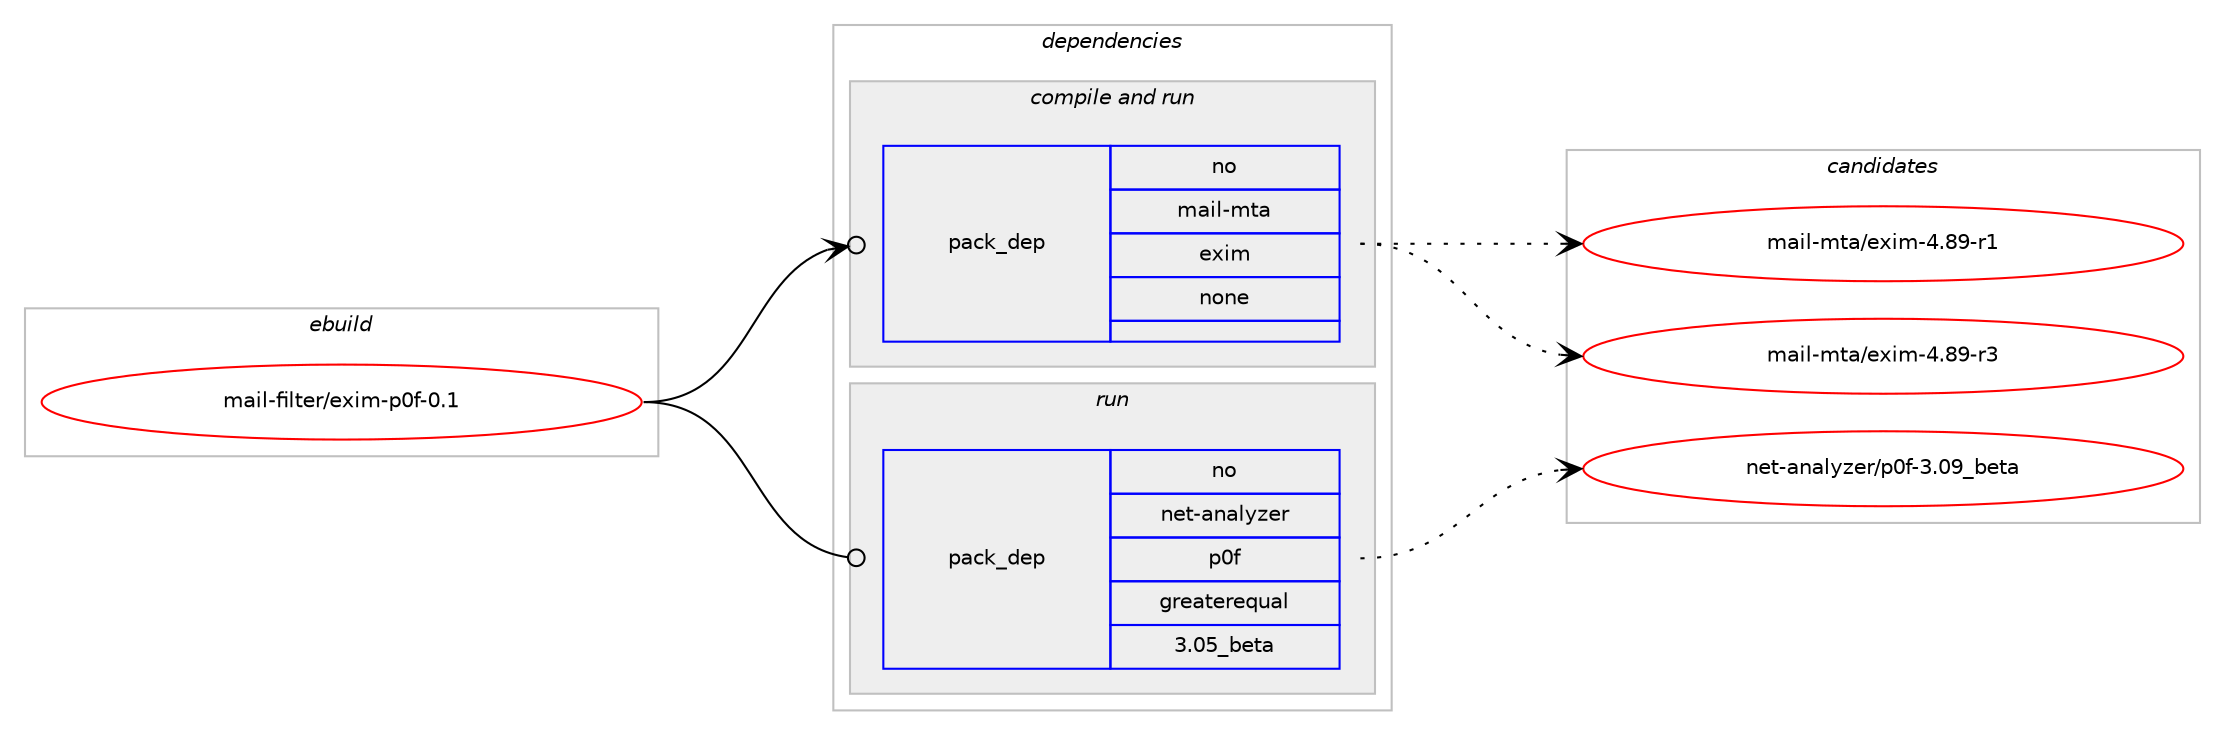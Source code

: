 digraph prolog {

# *************
# Graph options
# *************

newrank=true;
concentrate=true;
compound=true;
graph [rankdir=LR,fontname=Helvetica,fontsize=10,ranksep=1.5];#, ranksep=2.5, nodesep=0.2];
edge  [arrowhead=vee];
node  [fontname=Helvetica,fontsize=10];

# **********
# The ebuild
# **********

subgraph cluster_leftcol {
color=gray;
rank=same;
label=<<i>ebuild</i>>;
id [label="mail-filter/exim-p0f-0.1", color=red, width=4, href="../mail-filter/exim-p0f-0.1.svg"];
}

# ****************
# The dependencies
# ****************

subgraph cluster_midcol {
color=gray;
label=<<i>dependencies</i>>;
subgraph cluster_compile {
fillcolor="#eeeeee";
style=filled;
label=<<i>compile</i>>;
}
subgraph cluster_compileandrun {
fillcolor="#eeeeee";
style=filled;
label=<<i>compile and run</i>>;
subgraph pack251857 {
dependency342490 [label=<<TABLE BORDER="0" CELLBORDER="1" CELLSPACING="0" CELLPADDING="4" WIDTH="220"><TR><TD ROWSPAN="6" CELLPADDING="30">pack_dep</TD></TR><TR><TD WIDTH="110">no</TD></TR><TR><TD>mail-mta</TD></TR><TR><TD>exim</TD></TR><TR><TD>none</TD></TR><TR><TD></TD></TR></TABLE>>, shape=none, color=blue];
}
id:e -> dependency342490:w [weight=20,style="solid",arrowhead="odotvee"];
}
subgraph cluster_run {
fillcolor="#eeeeee";
style=filled;
label=<<i>run</i>>;
subgraph pack251858 {
dependency342491 [label=<<TABLE BORDER="0" CELLBORDER="1" CELLSPACING="0" CELLPADDING="4" WIDTH="220"><TR><TD ROWSPAN="6" CELLPADDING="30">pack_dep</TD></TR><TR><TD WIDTH="110">no</TD></TR><TR><TD>net-analyzer</TD></TR><TR><TD>p0f</TD></TR><TR><TD>greaterequal</TD></TR><TR><TD>3.05_beta</TD></TR></TABLE>>, shape=none, color=blue];
}
id:e -> dependency342491:w [weight=20,style="solid",arrowhead="odot"];
}
}

# **************
# The candidates
# **************

subgraph cluster_choices {
rank=same;
color=gray;
label=<<i>candidates</i>>;

subgraph choice251857 {
color=black;
nodesep=1;
choice1099710510845109116974710112010510945524656574511449 [label="mail-mta/exim-4.89-r1", color=red, width=4,href="../mail-mta/exim-4.89-r1.svg"];
choice1099710510845109116974710112010510945524656574511451 [label="mail-mta/exim-4.89-r3", color=red, width=4,href="../mail-mta/exim-4.89-r3.svg"];
dependency342490:e -> choice1099710510845109116974710112010510945524656574511449:w [style=dotted,weight="100"];
dependency342490:e -> choice1099710510845109116974710112010510945524656574511451:w [style=dotted,weight="100"];
}
subgraph choice251858 {
color=black;
nodesep=1;
choice11010111645971109710812112210111447112481024551464857959810111697 [label="net-analyzer/p0f-3.09_beta", color=red, width=4,href="../net-analyzer/p0f-3.09_beta.svg"];
dependency342491:e -> choice11010111645971109710812112210111447112481024551464857959810111697:w [style=dotted,weight="100"];
}
}

}
